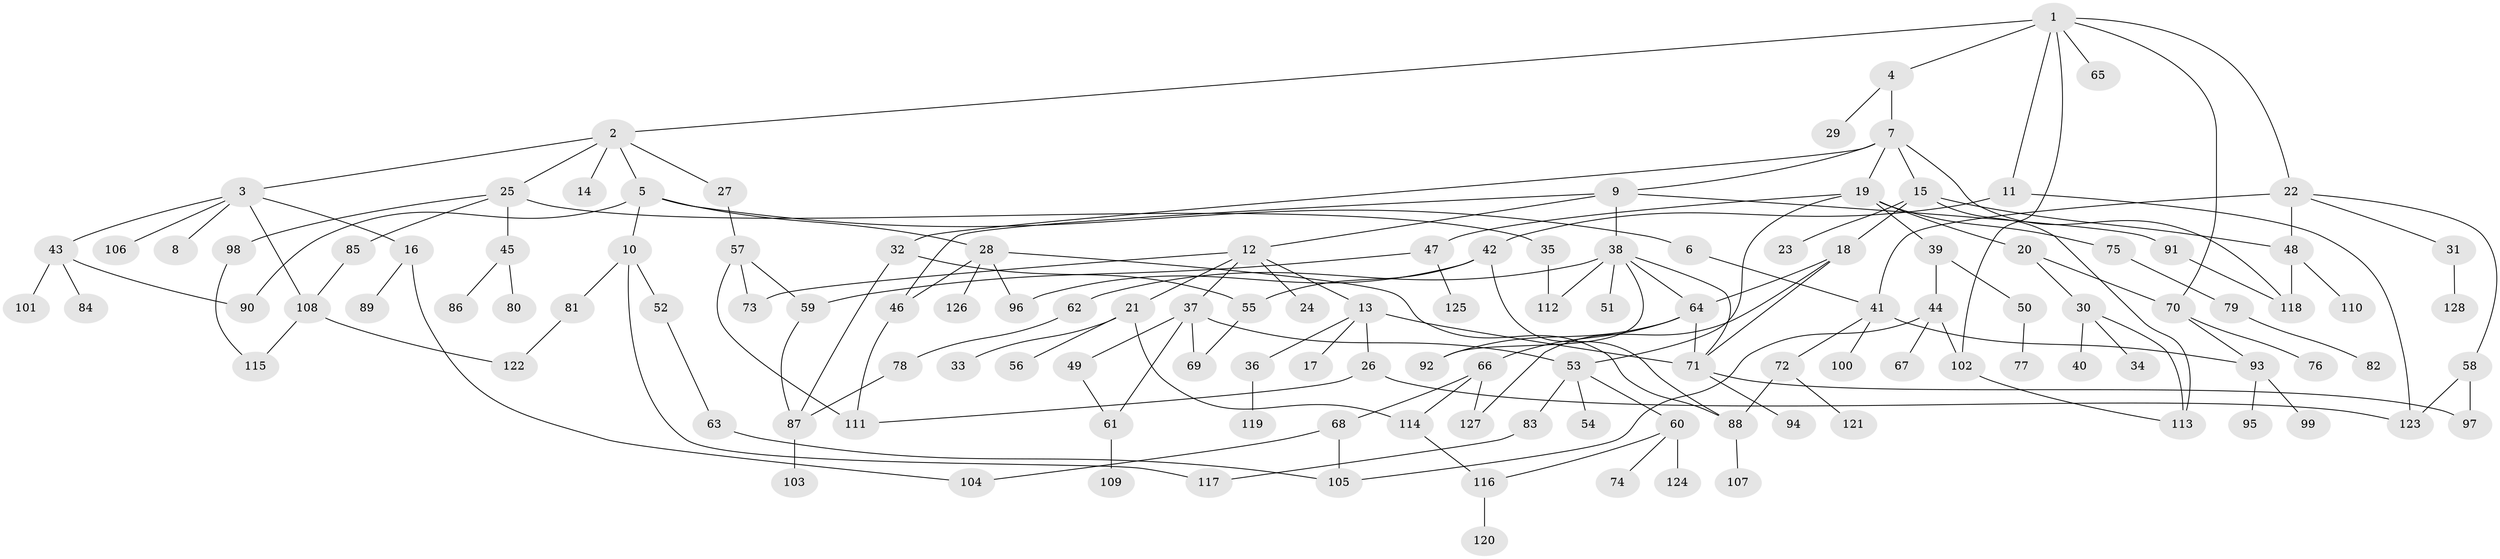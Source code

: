 // coarse degree distribution, {2: 0.2696629213483146, 1: 0.38202247191011235, 4: 0.10112359550561797, 3: 0.10112359550561797, 5: 0.056179775280898875, 6: 0.0449438202247191, 11: 0.011235955056179775, 15: 0.011235955056179775, 9: 0.02247191011235955}
// Generated by graph-tools (version 1.1) at 2025/44/03/04/25 21:44:36]
// undirected, 128 vertices, 170 edges
graph export_dot {
graph [start="1"]
  node [color=gray90,style=filled];
  1;
  2;
  3;
  4;
  5;
  6;
  7;
  8;
  9;
  10;
  11;
  12;
  13;
  14;
  15;
  16;
  17;
  18;
  19;
  20;
  21;
  22;
  23;
  24;
  25;
  26;
  27;
  28;
  29;
  30;
  31;
  32;
  33;
  34;
  35;
  36;
  37;
  38;
  39;
  40;
  41;
  42;
  43;
  44;
  45;
  46;
  47;
  48;
  49;
  50;
  51;
  52;
  53;
  54;
  55;
  56;
  57;
  58;
  59;
  60;
  61;
  62;
  63;
  64;
  65;
  66;
  67;
  68;
  69;
  70;
  71;
  72;
  73;
  74;
  75;
  76;
  77;
  78;
  79;
  80;
  81;
  82;
  83;
  84;
  85;
  86;
  87;
  88;
  89;
  90;
  91;
  92;
  93;
  94;
  95;
  96;
  97;
  98;
  99;
  100;
  101;
  102;
  103;
  104;
  105;
  106;
  107;
  108;
  109;
  110;
  111;
  112;
  113;
  114;
  115;
  116;
  117;
  118;
  119;
  120;
  121;
  122;
  123;
  124;
  125;
  126;
  127;
  128;
  1 -- 2;
  1 -- 4;
  1 -- 11;
  1 -- 22;
  1 -- 65;
  1 -- 102;
  1 -- 70;
  2 -- 3;
  2 -- 5;
  2 -- 14;
  2 -- 25;
  2 -- 27;
  3 -- 8;
  3 -- 16;
  3 -- 43;
  3 -- 106;
  3 -- 108;
  4 -- 7;
  4 -- 29;
  5 -- 6;
  5 -- 10;
  5 -- 28;
  5 -- 90;
  6 -- 41;
  7 -- 9;
  7 -- 15;
  7 -- 19;
  7 -- 32;
  7 -- 118;
  9 -- 12;
  9 -- 38;
  9 -- 46;
  9 -- 91;
  10 -- 52;
  10 -- 81;
  10 -- 117;
  11 -- 42;
  11 -- 123;
  12 -- 13;
  12 -- 21;
  12 -- 24;
  12 -- 37;
  12 -- 73;
  13 -- 17;
  13 -- 26;
  13 -- 36;
  13 -- 71;
  15 -- 18;
  15 -- 23;
  15 -- 48;
  15 -- 113;
  16 -- 89;
  16 -- 104;
  18 -- 64;
  18 -- 71;
  18 -- 127;
  19 -- 20;
  19 -- 39;
  19 -- 47;
  19 -- 75;
  19 -- 53;
  20 -- 30;
  20 -- 70;
  21 -- 33;
  21 -- 56;
  21 -- 114;
  22 -- 31;
  22 -- 41;
  22 -- 58;
  22 -- 48;
  25 -- 35;
  25 -- 45;
  25 -- 85;
  25 -- 98;
  26 -- 123;
  26 -- 111;
  27 -- 57;
  28 -- 96;
  28 -- 126;
  28 -- 46;
  28 -- 88;
  30 -- 34;
  30 -- 40;
  30 -- 113;
  31 -- 128;
  32 -- 87;
  32 -- 55;
  35 -- 112;
  36 -- 119;
  37 -- 49;
  37 -- 53;
  37 -- 69;
  37 -- 61;
  38 -- 51;
  38 -- 62;
  38 -- 92;
  38 -- 112;
  38 -- 71;
  38 -- 64;
  39 -- 44;
  39 -- 50;
  41 -- 72;
  41 -- 93;
  41 -- 100;
  42 -- 55;
  42 -- 88;
  42 -- 96;
  43 -- 84;
  43 -- 90;
  43 -- 101;
  44 -- 67;
  44 -- 102;
  44 -- 105;
  45 -- 80;
  45 -- 86;
  46 -- 111;
  47 -- 125;
  47 -- 59;
  48 -- 110;
  48 -- 118;
  49 -- 61;
  50 -- 77;
  52 -- 63;
  53 -- 54;
  53 -- 60;
  53 -- 83;
  55 -- 69;
  57 -- 59;
  57 -- 73;
  57 -- 111;
  58 -- 97;
  58 -- 123;
  59 -- 87;
  60 -- 74;
  60 -- 116;
  60 -- 124;
  61 -- 109;
  62 -- 78;
  63 -- 105;
  64 -- 66;
  64 -- 71;
  64 -- 92;
  66 -- 68;
  66 -- 114;
  66 -- 127;
  68 -- 105;
  68 -- 104;
  70 -- 76;
  70 -- 93;
  71 -- 94;
  71 -- 97;
  72 -- 121;
  72 -- 88;
  75 -- 79;
  78 -- 87;
  79 -- 82;
  81 -- 122;
  83 -- 117;
  85 -- 108;
  87 -- 103;
  88 -- 107;
  91 -- 118;
  93 -- 95;
  93 -- 99;
  98 -- 115;
  102 -- 113;
  108 -- 115;
  108 -- 122;
  114 -- 116;
  116 -- 120;
}
